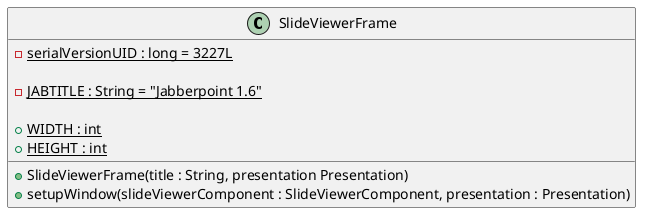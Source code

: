 @startuml SlideViewerFrame

class SlideViewerFrame {

  - {static} serialVersionUID : long = 3227L

  - {static} JABTITLE : String = "Jabberpoint 1.6"

  + {static} WIDTH : int
  + {static} HEIGHT : int

  + SlideViewerFrame(title : String, presentation Presentation)
  + setupWindow(slideViewerComponent : SlideViewerComponent, presentation : Presentation)
  

}

@enduml
